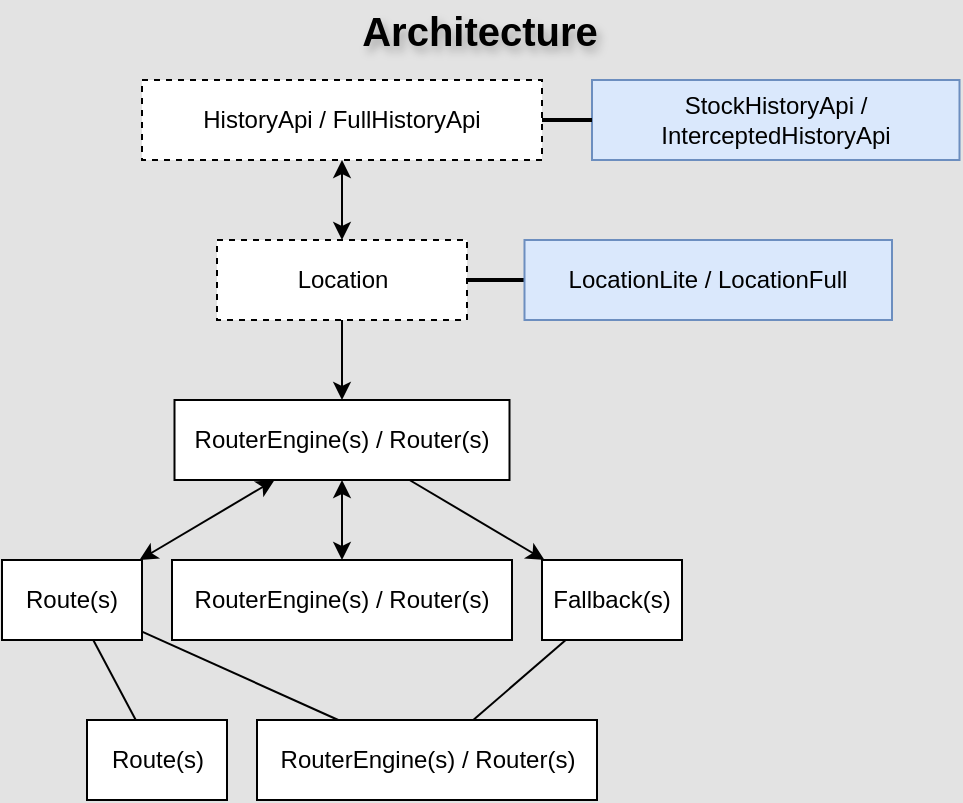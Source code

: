 <mxfile>
    <diagram id="zt3VaucGLuOmEJdrI1Br" name="Page-1">
        <mxGraphModel dx="590" dy="552" grid="1" gridSize="10" guides="1" tooltips="1" connect="1" arrows="1" fold="1" page="1" pageScale="1" pageWidth="1100" pageHeight="850" background="#E3E3E3" math="0" shadow="0">
            <root>
                <mxCell id="0"/>
                <mxCell id="1" parent="0"/>
                <mxCell id="3" value="Architecture" style="text;html=1;align=center;verticalAlign=middle;whiteSpace=wrap;rounded=0;fontStyle=1;fontSize=20;textShadow=1;" vertex="1" parent="1">
                    <mxGeometry x="409.38" y="100" width="160" height="30" as="geometry"/>
                </mxCell>
                <mxCell id="27" value="StockHistoryApi / InterceptedHistoryApi" style="rounded=0;whiteSpace=wrap;html=1;fillColor=#dae8fc;strokeColor=#6c8ebf;" vertex="1" parent="1">
                    <mxGeometry x="545" y="140" width="183.75" height="40" as="geometry"/>
                </mxCell>
                <mxCell id="5" value="" style="edgeStyle=none;html=1;startArrow=classic;startFill=1;" edge="1" parent="1" source="2" target="4">
                    <mxGeometry relative="1" as="geometry"/>
                </mxCell>
                <mxCell id="2" value="HistoryApi / FullHistoryApi" style="rounded=0;whiteSpace=wrap;html=1;dashed=1;" vertex="1" parent="1">
                    <mxGeometry x="320" y="140" width="200" height="40" as="geometry"/>
                </mxCell>
                <mxCell id="31" style="edgeStyle=none;html=1;" edge="1" parent="1" source="4" target="6">
                    <mxGeometry relative="1" as="geometry"/>
                </mxCell>
                <mxCell id="4" value="Location" style="rounded=0;whiteSpace=wrap;html=1;dashed=1;" vertex="1" parent="1">
                    <mxGeometry x="357.5" y="220" width="125" height="40" as="geometry"/>
                </mxCell>
                <mxCell id="11" value="" style="edgeStyle=none;html=1;startArrow=classic;startFill=1;" edge="1" parent="1" source="6" target="10">
                    <mxGeometry relative="1" as="geometry"/>
                </mxCell>
                <mxCell id="15" style="edgeStyle=none;html=1;startArrow=classic;startFill=1;" edge="1" parent="1" source="6" target="12">
                    <mxGeometry relative="1" as="geometry"/>
                </mxCell>
                <mxCell id="17" style="edgeStyle=none;html=1;" edge="1" parent="1" source="6" target="14">
                    <mxGeometry relative="1" as="geometry"/>
                </mxCell>
                <mxCell id="6" value="RouterEngine(s) / Router(s)" style="rounded=0;whiteSpace=wrap;html=1;" vertex="1" parent="1">
                    <mxGeometry x="336.25" y="300" width="167.5" height="40" as="geometry"/>
                </mxCell>
                <mxCell id="40" value="" style="edgeStyle=none;html=1;endArrow=none;endFill=0;" edge="1" parent="1" source="10" target="39">
                    <mxGeometry relative="1" as="geometry"/>
                </mxCell>
                <mxCell id="42" style="edgeStyle=none;html=1;endArrow=none;endFill=0;" edge="1" parent="1" source="10" target="38">
                    <mxGeometry relative="1" as="geometry"/>
                </mxCell>
                <mxCell id="10" value="Route(s)" style="rounded=0;whiteSpace=wrap;html=1;" vertex="1" parent="1">
                    <mxGeometry x="250" y="380" width="70" height="40" as="geometry"/>
                </mxCell>
                <mxCell id="12" value="RouterEngine(s) / Router(s)" style="rounded=0;whiteSpace=wrap;html=1;" vertex="1" parent="1">
                    <mxGeometry x="335" y="380" width="170" height="40" as="geometry"/>
                </mxCell>
                <mxCell id="35" style="edgeStyle=none;html=1;endArrow=none;endFill=0;" edge="1" parent="1" source="14" target="38">
                    <mxGeometry relative="1" as="geometry"/>
                </mxCell>
                <mxCell id="14" value="Fallback(s)" style="rounded=0;whiteSpace=wrap;html=1;" vertex="1" parent="1">
                    <mxGeometry x="520" y="380" width="70" height="40" as="geometry"/>
                </mxCell>
                <mxCell id="28" value="" style="edgeStyle=none;html=1;endArrow=none;endFill=0;strokeWidth=2;" edge="1" parent="1" source="26" target="4">
                    <mxGeometry relative="1" as="geometry"/>
                </mxCell>
                <mxCell id="26" value="LocationLite / LocationFull" style="rounded=0;whiteSpace=wrap;html=1;fillColor=#dae8fc;strokeColor=#6c8ebf;" vertex="1" parent="1">
                    <mxGeometry x="511.25" y="220" width="183.75" height="40" as="geometry"/>
                </mxCell>
                <mxCell id="30" style="edgeStyle=none;html=1;endArrow=none;endFill=0;strokeWidth=2;" edge="1" parent="1" source="27" target="2">
                    <mxGeometry relative="1" as="geometry"/>
                </mxCell>
                <mxCell id="41" value="" style="group" vertex="1" connectable="0" parent="1">
                    <mxGeometry x="292.5" y="460" width="255" height="40" as="geometry"/>
                </mxCell>
                <mxCell id="38" value="RouterEngine(s) / Router(s)" style="rounded=0;whiteSpace=wrap;html=1;" vertex="1" parent="41">
                    <mxGeometry x="85" width="170" height="40" as="geometry"/>
                </mxCell>
                <mxCell id="39" value="Route(s)" style="rounded=0;whiteSpace=wrap;html=1;" vertex="1" parent="41">
                    <mxGeometry width="70" height="40" as="geometry"/>
                </mxCell>
            </root>
        </mxGraphModel>
    </diagram>
</mxfile>